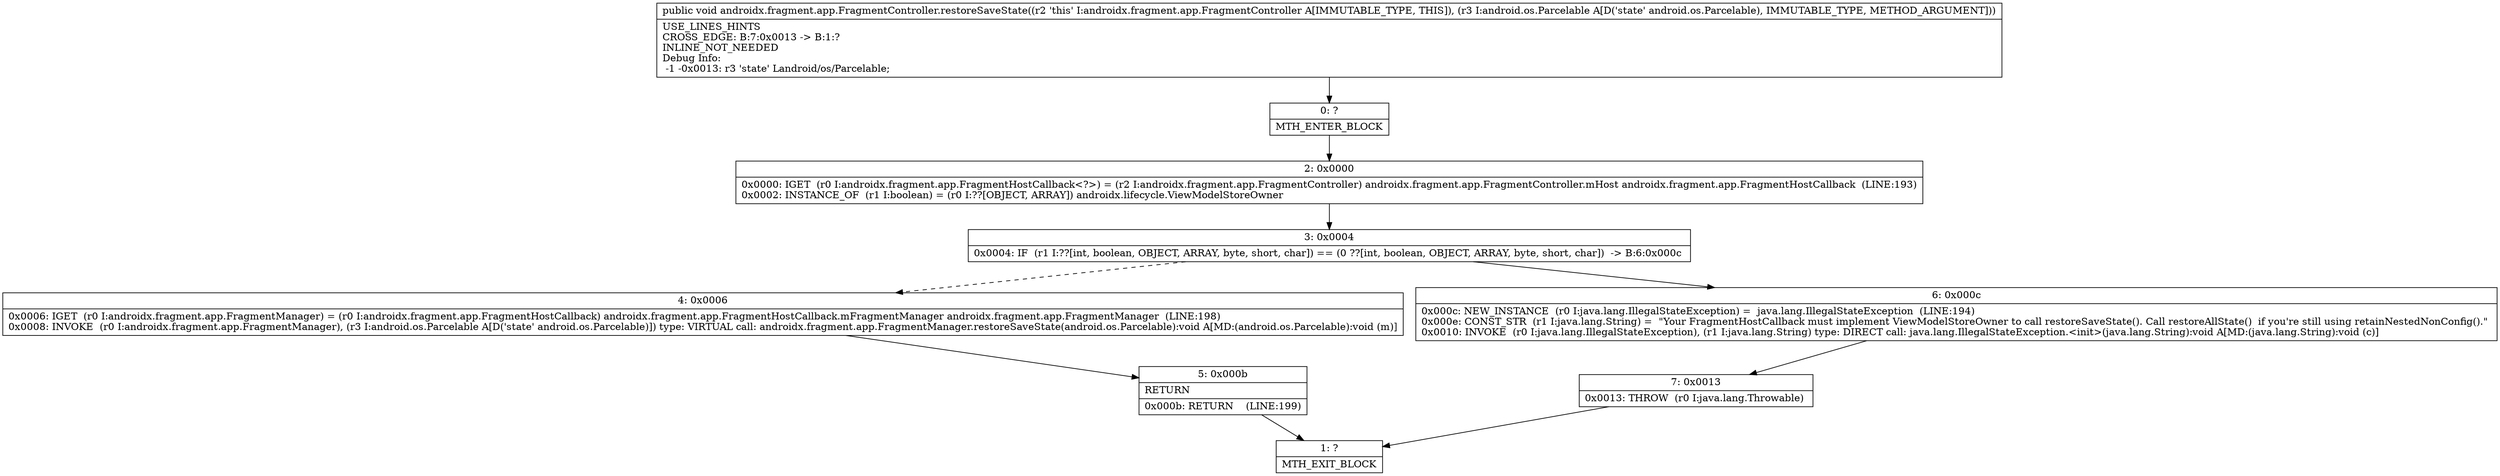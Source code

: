 digraph "CFG forandroidx.fragment.app.FragmentController.restoreSaveState(Landroid\/os\/Parcelable;)V" {
Node_0 [shape=record,label="{0\:\ ?|MTH_ENTER_BLOCK\l}"];
Node_2 [shape=record,label="{2\:\ 0x0000|0x0000: IGET  (r0 I:androidx.fragment.app.FragmentHostCallback\<?\>) = (r2 I:androidx.fragment.app.FragmentController) androidx.fragment.app.FragmentController.mHost androidx.fragment.app.FragmentHostCallback  (LINE:193)\l0x0002: INSTANCE_OF  (r1 I:boolean) = (r0 I:??[OBJECT, ARRAY]) androidx.lifecycle.ViewModelStoreOwner \l}"];
Node_3 [shape=record,label="{3\:\ 0x0004|0x0004: IF  (r1 I:??[int, boolean, OBJECT, ARRAY, byte, short, char]) == (0 ??[int, boolean, OBJECT, ARRAY, byte, short, char])  \-\> B:6:0x000c \l}"];
Node_4 [shape=record,label="{4\:\ 0x0006|0x0006: IGET  (r0 I:androidx.fragment.app.FragmentManager) = (r0 I:androidx.fragment.app.FragmentHostCallback) androidx.fragment.app.FragmentHostCallback.mFragmentManager androidx.fragment.app.FragmentManager  (LINE:198)\l0x0008: INVOKE  (r0 I:androidx.fragment.app.FragmentManager), (r3 I:android.os.Parcelable A[D('state' android.os.Parcelable)]) type: VIRTUAL call: androidx.fragment.app.FragmentManager.restoreSaveState(android.os.Parcelable):void A[MD:(android.os.Parcelable):void (m)]\l}"];
Node_5 [shape=record,label="{5\:\ 0x000b|RETURN\l|0x000b: RETURN    (LINE:199)\l}"];
Node_1 [shape=record,label="{1\:\ ?|MTH_EXIT_BLOCK\l}"];
Node_6 [shape=record,label="{6\:\ 0x000c|0x000c: NEW_INSTANCE  (r0 I:java.lang.IllegalStateException) =  java.lang.IllegalStateException  (LINE:194)\l0x000e: CONST_STR  (r1 I:java.lang.String) =  \"Your FragmentHostCallback must implement ViewModelStoreOwner to call restoreSaveState(). Call restoreAllState()  if you're still using retainNestedNonConfig().\" \l0x0010: INVOKE  (r0 I:java.lang.IllegalStateException), (r1 I:java.lang.String) type: DIRECT call: java.lang.IllegalStateException.\<init\>(java.lang.String):void A[MD:(java.lang.String):void (c)]\l}"];
Node_7 [shape=record,label="{7\:\ 0x0013|0x0013: THROW  (r0 I:java.lang.Throwable) \l}"];
MethodNode[shape=record,label="{public void androidx.fragment.app.FragmentController.restoreSaveState((r2 'this' I:androidx.fragment.app.FragmentController A[IMMUTABLE_TYPE, THIS]), (r3 I:android.os.Parcelable A[D('state' android.os.Parcelable), IMMUTABLE_TYPE, METHOD_ARGUMENT]))  | USE_LINES_HINTS\lCROSS_EDGE: B:7:0x0013 \-\> B:1:?\lINLINE_NOT_NEEDED\lDebug Info:\l  \-1 \-0x0013: r3 'state' Landroid\/os\/Parcelable;\l}"];
MethodNode -> Node_0;Node_0 -> Node_2;
Node_2 -> Node_3;
Node_3 -> Node_4[style=dashed];
Node_3 -> Node_6;
Node_4 -> Node_5;
Node_5 -> Node_1;
Node_6 -> Node_7;
Node_7 -> Node_1;
}


